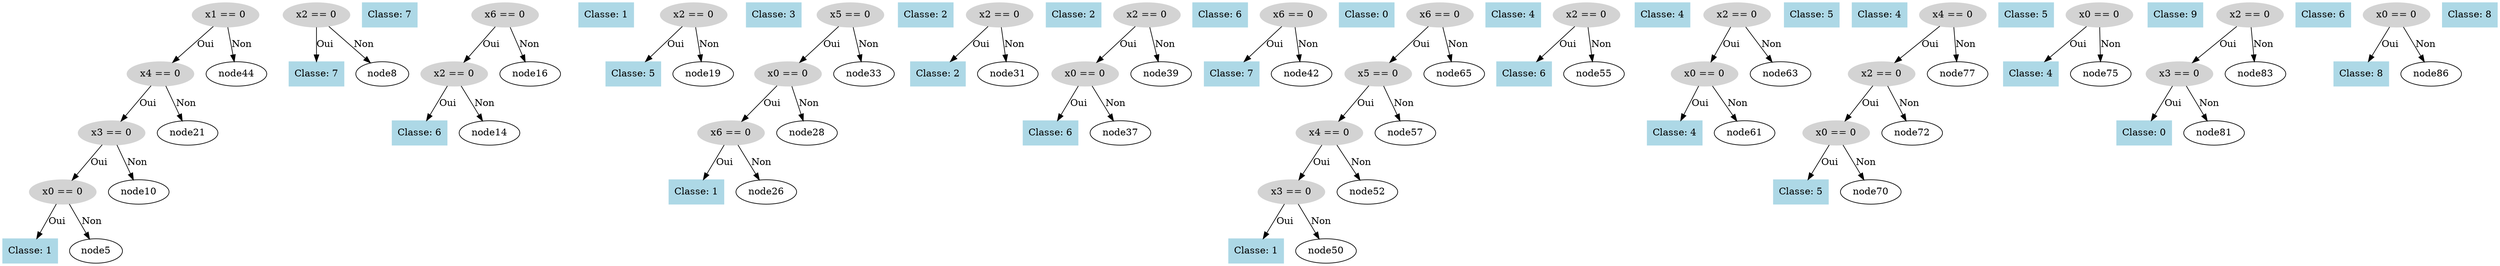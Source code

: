 digraph DecisionTree {
  node0 [label="x1 == 0", shape=ellipse, style=filled, color=lightgray];
  node0 -> node1 [label="Oui"];
  node1 [label="x4 == 0", shape=ellipse, style=filled, color=lightgray];
  node1 -> node2 [label="Oui"];
  node2 [label="x3 == 0", shape=ellipse, style=filled, color=lightgray];
  node2 -> node3 [label="Oui"];
  node3 [label="x0 == 0", shape=ellipse, style=filled, color=lightgray];
  node3 -> node4 [label="Oui"];
  node4 [label="Classe: 1", shape=box, style=filled, color=lightblue];
  node3 -> node5 [label="Non"];
  node6 [label="x2 == 0", shape=ellipse, style=filled, color=lightgray];
  node6 -> node7 [label="Oui"];
  node7 [label="Classe: 7", shape=box, style=filled, color=lightblue];
  node6 -> node8 [label="Non"];
  node9 [label="Classe: 7", shape=box, style=filled, color=lightblue];
  node2 -> node10 [label="Non"];
  node11 [label="x6 == 0", shape=ellipse, style=filled, color=lightgray];
  node11 -> node12 [label="Oui"];
  node12 [label="x2 == 0", shape=ellipse, style=filled, color=lightgray];
  node12 -> node13 [label="Oui"];
  node13 [label="Classe: 6", shape=box, style=filled, color=lightblue];
  node12 -> node14 [label="Non"];
  node15 [label="Classe: 1", shape=box, style=filled, color=lightblue];
  node11 -> node16 [label="Non"];
  node17 [label="x2 == 0", shape=ellipse, style=filled, color=lightgray];
  node17 -> node18 [label="Oui"];
  node18 [label="Classe: 5", shape=box, style=filled, color=lightblue];
  node17 -> node19 [label="Non"];
  node20 [label="Classe: 3", shape=box, style=filled, color=lightblue];
  node1 -> node21 [label="Non"];
  node22 [label="x5 == 0", shape=ellipse, style=filled, color=lightgray];
  node22 -> node23 [label="Oui"];
  node23 [label="x0 == 0", shape=ellipse, style=filled, color=lightgray];
  node23 -> node24 [label="Oui"];
  node24 [label="x6 == 0", shape=ellipse, style=filled, color=lightgray];
  node24 -> node25 [label="Oui"];
  node25 [label="Classe: 1", shape=box, style=filled, color=lightblue];
  node24 -> node26 [label="Non"];
  node27 [label="Classe: 2", shape=box, style=filled, color=lightblue];
  node23 -> node28 [label="Non"];
  node29 [label="x2 == 0", shape=ellipse, style=filled, color=lightgray];
  node29 -> node30 [label="Oui"];
  node30 [label="Classe: 2", shape=box, style=filled, color=lightblue];
  node29 -> node31 [label="Non"];
  node32 [label="Classe: 2", shape=box, style=filled, color=lightblue];
  node22 -> node33 [label="Non"];
  node34 [label="x2 == 0", shape=ellipse, style=filled, color=lightgray];
  node34 -> node35 [label="Oui"];
  node35 [label="x0 == 0", shape=ellipse, style=filled, color=lightgray];
  node35 -> node36 [label="Oui"];
  node36 [label="Classe: 6", shape=box, style=filled, color=lightblue];
  node35 -> node37 [label="Non"];
  node38 [label="Classe: 6", shape=box, style=filled, color=lightblue];
  node34 -> node39 [label="Non"];
  node40 [label="x6 == 0", shape=ellipse, style=filled, color=lightgray];
  node40 -> node41 [label="Oui"];
  node41 [label="Classe: 7", shape=box, style=filled, color=lightblue];
  node40 -> node42 [label="Non"];
  node43 [label="Classe: 0", shape=box, style=filled, color=lightblue];
  node0 -> node44 [label="Non"];
  node45 [label="x6 == 0", shape=ellipse, style=filled, color=lightgray];
  node45 -> node46 [label="Oui"];
  node46 [label="x5 == 0", shape=ellipse, style=filled, color=lightgray];
  node46 -> node47 [label="Oui"];
  node47 [label="x4 == 0", shape=ellipse, style=filled, color=lightgray];
  node47 -> node48 [label="Oui"];
  node48 [label="x3 == 0", shape=ellipse, style=filled, color=lightgray];
  node48 -> node49 [label="Oui"];
  node49 [label="Classe: 1", shape=box, style=filled, color=lightblue];
  node48 -> node50 [label="Non"];
  node51 [label="Classe: 4", shape=box, style=filled, color=lightblue];
  node47 -> node52 [label="Non"];
  node53 [label="x2 == 0", shape=ellipse, style=filled, color=lightgray];
  node53 -> node54 [label="Oui"];
  node54 [label="Classe: 6", shape=box, style=filled, color=lightblue];
  node53 -> node55 [label="Non"];
  node56 [label="Classe: 4", shape=box, style=filled, color=lightblue];
  node46 -> node57 [label="Non"];
  node58 [label="x2 == 0", shape=ellipse, style=filled, color=lightgray];
  node58 -> node59 [label="Oui"];
  node59 [label="x0 == 0", shape=ellipse, style=filled, color=lightgray];
  node59 -> node60 [label="Oui"];
  node60 [label="Classe: 4", shape=box, style=filled, color=lightblue];
  node59 -> node61 [label="Non"];
  node62 [label="Classe: 5", shape=box, style=filled, color=lightblue];
  node58 -> node63 [label="Non"];
  node64 [label="Classe: 4", shape=box, style=filled, color=lightblue];
  node45 -> node65 [label="Non"];
  node66 [label="x4 == 0", shape=ellipse, style=filled, color=lightgray];
  node66 -> node67 [label="Oui"];
  node67 [label="x2 == 0", shape=ellipse, style=filled, color=lightgray];
  node67 -> node68 [label="Oui"];
  node68 [label="x0 == 0", shape=ellipse, style=filled, color=lightgray];
  node68 -> node69 [label="Oui"];
  node69 [label="Classe: 5", shape=box, style=filled, color=lightblue];
  node68 -> node70 [label="Non"];
  node71 [label="Classe: 5", shape=box, style=filled, color=lightblue];
  node67 -> node72 [label="Non"];
  node73 [label="x0 == 0", shape=ellipse, style=filled, color=lightgray];
  node73 -> node74 [label="Oui"];
  node74 [label="Classe: 4", shape=box, style=filled, color=lightblue];
  node73 -> node75 [label="Non"];
  node76 [label="Classe: 9", shape=box, style=filled, color=lightblue];
  node66 -> node77 [label="Non"];
  node78 [label="x2 == 0", shape=ellipse, style=filled, color=lightgray];
  node78 -> node79 [label="Oui"];
  node79 [label="x3 == 0", shape=ellipse, style=filled, color=lightgray];
  node79 -> node80 [label="Oui"];
  node80 [label="Classe: 0", shape=box, style=filled, color=lightblue];
  node79 -> node81 [label="Non"];
  node82 [label="Classe: 6", shape=box, style=filled, color=lightblue];
  node78 -> node83 [label="Non"];
  node84 [label="x0 == 0", shape=ellipse, style=filled, color=lightgray];
  node84 -> node85 [label="Oui"];
  node85 [label="Classe: 8", shape=box, style=filled, color=lightblue];
  node84 -> node86 [label="Non"];
  node87 [label="Classe: 8", shape=box, style=filled, color=lightblue];
}
